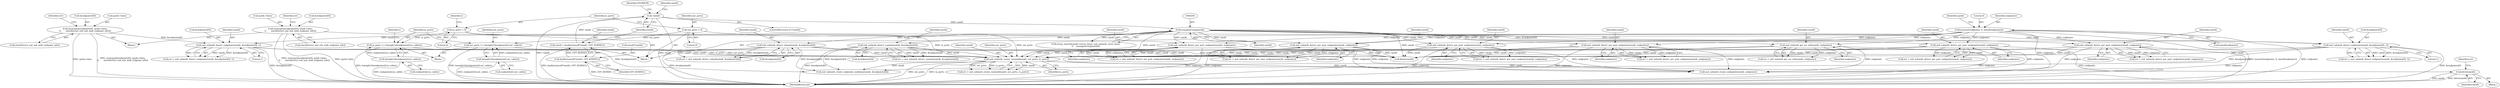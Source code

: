 digraph "0_linux_07d86ca93db7e5cdf4743564d98292042ec21af7@API" {
"1000527" [label="(Call,kfree(umidi))"];
"1000518" [label="(Call,snd_usbmidi_create_rawmidi(umidi, out_ports, in_ports))"];
"1000441" [label="(Call,snd_usbmidi_detect_per_port_endpoints(umidi, endpoints))"];
"1000203" [label="(Call,(unsigned long)umidi)"];
"1000129" [label="(Call,!umidi)"];
"1000121" [label="(Call,umidi = kzalloc(sizeof(*umidi), GFP_KERNEL))"];
"1000123" [label="(Call,kzalloc(sizeof(*umidi), GFP_KERNEL))"];
"1000206" [label="(Call,memset(endpoints, 0, sizeof(endpoints)))"];
"1000318" [label="(Call,snd_usbmidi_detect_per_port_endpoints(umidi, endpoints))"];
"1000398" [label="(Call,snd_usbmidi_detect_per_port_endpoints(umidi, endpoints))"];
"1000368" [label="(Call,snd_usbmidi_detect_endpoints(umidi, &endpoints[0], 1))"];
"1000356" [label="(Call,memcpy(&endpoints[0], quirk->data,\n\t\t       sizeof(struct snd_usb_midi_endpoint_info)))"];
"1000454" [label="(Call,snd_usbmidi_detect_per_port_endpoints(umidi, endpoints))"];
"1000222" [label="(Call,snd_usbmidi_get_ms_info(umidi, endpoints))"];
"1000281" [label="(Call,snd_usbmidi_detect_roland(umidi, &endpoints[0]))"];
"1000260" [label="(Call,snd_usbmidi_detect_endpoints(umidi, &endpoints[0], 1))"];
"1000248" [label="(Call,memcpy(&endpoints[0], quirk->data,\n\t\t       sizeof(struct snd_usb_midi_endpoint_info)))"];
"1000385" [label="(Call,snd_usbmidi_detect_per_port_endpoints(umidi, endpoints))"];
"1000345" [label="(Call,snd_usbmidi_detect_per_port_endpoints(umidi, endpoints))"];
"1000271" [label="(Call,snd_usbmidi_detect_yamaha(umidi, &endpoints[0]))"];
"1000500" [label="(Call,out_ports += hweight16(endpoints[i].out_cables))"];
"1000502" [label="(Call,hweight16(endpoints[i].out_cables))"];
"1000484" [label="(Call,out_ports = 0)"];
"1000508" [label="(Call,in_ports += hweight16(endpoints[i].in_cables))"];
"1000510" [label="(Call,hweight16(endpoints[i].in_cables))"];
"1000487" [label="(Call,in_ports = 0)"];
"1000369" [label="(Identifier,umidi)"];
"1000387" [label="(Identifier,endpoints)"];
"1000541" [label="(Call,snd_usbmidi_create_endpoints_midiman(umidi, &endpoints[0]))"];
"1000347" [label="(Identifier,endpoints)"];
"1000346" [label="(Identifier,umidi)"];
"1000269" [label="(Call,err = snd_usbmidi_detect_yamaha(umidi, &endpoints[0]))"];
"1000499" [label="(Block,)"];
"1000361" [label="(Call,quirk->data)"];
"1000123" [label="(Call,kzalloc(sizeof(*umidi), GFP_KERNEL))"];
"1000488" [label="(Identifier,in_ports)"];
"1000484" [label="(Call,out_ports = 0)"];
"1000386" [label="(Identifier,umidi)"];
"1000213" [label="(Identifier,quirk)"];
"1000282" [label="(Identifier,umidi)"];
"1000259" [label="(Identifier,err)"];
"1000208" [label="(Literal,0)"];
"1000489" [label="(Literal,0)"];
"1000530" [label="(Identifier,err)"];
"1000503" [label="(Call,endpoints[i].out_cables)"];
"1000443" [label="(Identifier,endpoints)"];
"1000224" [label="(Identifier,endpoints)"];
"1000511" [label="(Call,endpoints[i].in_cables)"];
"1000258" [label="(Call,err = snd_usbmidi_detect_endpoints(umidi, &endpoints[0], 1))"];
"1000343" [label="(Call,err = snd_usbmidi_detect_per_port_endpoints(umidi, endpoints))"];
"1000368" [label="(Call,snd_usbmidi_detect_endpoints(umidi, &endpoints[0], 1))"];
"1000367" [label="(Identifier,err)"];
"1000220" [label="(Call,err = snd_usbmidi_get_ms_info(umidi, endpoints))"];
"1000127" [label="(Identifier,GFP_KERNEL)"];
"1000249" [label="(Call,&endpoints[0])"];
"1000128" [label="(ControlStructure,if (!umidi))"];
"1000271" [label="(Call,snd_usbmidi_detect_yamaha(umidi, &endpoints[0]))"];
"1000124" [label="(Call,sizeof(*umidi))"];
"1000442" [label="(Identifier,umidi)"];
"1000456" [label="(Identifier,endpoints)"];
"1000400" [label="(Identifier,endpoints)"];
"1000516" [label="(Call,err = snd_usbmidi_create_rawmidi(umidi, out_ports, in_ports))"];
"1000526" [label="(Block,)"];
"1000508" [label="(Call,in_ports += hweight16(endpoints[i].in_cables))"];
"1000122" [label="(Identifier,umidi)"];
"1000281" [label="(Call,snd_usbmidi_detect_roland(umidi, &endpoints[0]))"];
"1000197" [label="(Call,setup_timer(&umidi->error_timer, snd_usbmidi_error_timer,\n\t\t    (unsigned long)umidi))"];
"1000279" [label="(Call,err = snd_usbmidi_detect_roland(umidi, &endpoints[0]))"];
"1000452" [label="(Call,err = snd_usbmidi_detect_per_port_endpoints(umidi, endpoints))"];
"1000518" [label="(Call,snd_usbmidi_create_rawmidi(umidi, out_ports, in_ports))"];
"1000519" [label="(Identifier,umidi)"];
"1000485" [label="(Identifier,out_ports)"];
"1000502" [label="(Call,hweight16(endpoints[i].out_cables))"];
"1000520" [label="(Identifier,out_ports)"];
"1000223" [label="(Identifier,umidi)"];
"1000206" [label="(Call,memset(endpoints, 0, sizeof(endpoints)))"];
"1000396" [label="(Call,err = snd_usbmidi_detect_per_port_endpoints(umidi, endpoints))"];
"1000366" [label="(Call,err = snd_usbmidi_detect_endpoints(umidi, &endpoints[0], 1))"];
"1000455" [label="(Identifier,umidi)"];
"1000272" [label="(Identifier,umidi)"];
"1000487" [label="(Call,in_ports = 0)"];
"1000273" [label="(Call,&endpoints[0])"];
"1000480" [label="(Call,kfree(umidi))"];
"1000501" [label="(Identifier,out_ports)"];
"1000218" [label="(Block,)"];
"1000498" [label="(Identifier,i)"];
"1000500" [label="(Call,out_ports += hweight16(endpoints[i].out_cables))"];
"1000205" [label="(Identifier,umidi)"];
"1000441" [label="(Call,snd_usbmidi_detect_per_port_endpoints(umidi, endpoints))"];
"1000319" [label="(Identifier,umidi)"];
"1000222" [label="(Call,snd_usbmidi_get_ms_info(umidi, endpoints))"];
"1000318" [label="(Call,snd_usbmidi_detect_per_port_endpoints(umidi, endpoints))"];
"1000130" [label="(Identifier,umidi)"];
"1000316" [label="(Call,err = snd_usbmidi_detect_per_port_endpoints(umidi, endpoints))"];
"1000253" [label="(Call,quirk->data)"];
"1000572" [label="(MethodReturn,int)"];
"1000133" [label="(Identifier,ENOMEM)"];
"1000357" [label="(Call,&endpoints[0])"];
"1000439" [label="(Call,err = snd_usbmidi_detect_per_port_endpoints(umidi, endpoints))"];
"1000492" [label="(Identifier,i)"];
"1000209" [label="(Call,sizeof(endpoints))"];
"1000527" [label="(Call,kfree(umidi))"];
"1000398" [label="(Call,snd_usbmidi_detect_per_port_endpoints(umidi, endpoints))"];
"1000262" [label="(Call,&endpoints[0])"];
"1000256" [label="(Call,sizeof(struct snd_usb_midi_endpoint_info))"];
"1000364" [label="(Call,sizeof(struct snd_usb_midi_endpoint_info))"];
"1000370" [label="(Call,&endpoints[0])"];
"1000383" [label="(Call,err = snd_usbmidi_detect_per_port_endpoints(umidi, endpoints))"];
"1000261" [label="(Identifier,umidi)"];
"1000454" [label="(Call,snd_usbmidi_detect_per_port_endpoints(umidi, endpoints))"];
"1000509" [label="(Identifier,in_ports)"];
"1000283" [label="(Call,&endpoints[0])"];
"1000521" [label="(Identifier,in_ports)"];
"1000550" [label="(Call,snd_usbmidi_create_endpoints(umidi, endpoints))"];
"1000121" [label="(Call,umidi = kzalloc(sizeof(*umidi), GFP_KERNEL))"];
"1000399" [label="(Identifier,umidi)"];
"1000486" [label="(Literal,0)"];
"1000114" [label="(Block,)"];
"1000385" [label="(Call,snd_usbmidi_detect_per_port_endpoints(umidi, endpoints))"];
"1000136" [label="(Identifier,umidi)"];
"1000260" [label="(Call,snd_usbmidi_detect_endpoints(umidi, &endpoints[0], 1))"];
"1000129" [label="(Call,!umidi)"];
"1000345" [label="(Call,snd_usbmidi_detect_per_port_endpoints(umidi, endpoints))"];
"1000320" [label="(Identifier,endpoints)"];
"1000248" [label="(Call,memcpy(&endpoints[0], quirk->data,\n\t\t       sizeof(struct snd_usb_midi_endpoint_info)))"];
"1000510" [label="(Call,hweight16(endpoints[i].in_cables))"];
"1000207" [label="(Identifier,endpoints)"];
"1000203" [label="(Call,(unsigned long)umidi)"];
"1000528" [label="(Identifier,umidi)"];
"1000356" [label="(Call,memcpy(&endpoints[0], quirk->data,\n\t\t       sizeof(struct snd_usb_midi_endpoint_info)))"];
"1000374" [label="(Literal,1)"];
"1000266" [label="(Literal,1)"];
"1000527" -> "1000526"  [label="AST: "];
"1000527" -> "1000528"  [label="CFG: "];
"1000528" -> "1000527"  [label="AST: "];
"1000530" -> "1000527"  [label="CFG: "];
"1000527" -> "1000572"  [label="DDG: umidi"];
"1000527" -> "1000572"  [label="DDG: kfree(umidi)"];
"1000518" -> "1000527"  [label="DDG: umidi"];
"1000518" -> "1000516"  [label="AST: "];
"1000518" -> "1000521"  [label="CFG: "];
"1000519" -> "1000518"  [label="AST: "];
"1000520" -> "1000518"  [label="AST: "];
"1000521" -> "1000518"  [label="AST: "];
"1000516" -> "1000518"  [label="CFG: "];
"1000518" -> "1000572"  [label="DDG: out_ports"];
"1000518" -> "1000572"  [label="DDG: in_ports"];
"1000518" -> "1000516"  [label="DDG: umidi"];
"1000518" -> "1000516"  [label="DDG: out_ports"];
"1000518" -> "1000516"  [label="DDG: in_ports"];
"1000441" -> "1000518"  [label="DDG: umidi"];
"1000318" -> "1000518"  [label="DDG: umidi"];
"1000203" -> "1000518"  [label="DDG: umidi"];
"1000398" -> "1000518"  [label="DDG: umidi"];
"1000368" -> "1000518"  [label="DDG: umidi"];
"1000454" -> "1000518"  [label="DDG: umidi"];
"1000222" -> "1000518"  [label="DDG: umidi"];
"1000281" -> "1000518"  [label="DDG: umidi"];
"1000260" -> "1000518"  [label="DDG: umidi"];
"1000385" -> "1000518"  [label="DDG: umidi"];
"1000345" -> "1000518"  [label="DDG: umidi"];
"1000271" -> "1000518"  [label="DDG: umidi"];
"1000500" -> "1000518"  [label="DDG: out_ports"];
"1000484" -> "1000518"  [label="DDG: out_ports"];
"1000508" -> "1000518"  [label="DDG: in_ports"];
"1000487" -> "1000518"  [label="DDG: in_ports"];
"1000518" -> "1000541"  [label="DDG: umidi"];
"1000518" -> "1000550"  [label="DDG: umidi"];
"1000441" -> "1000439"  [label="AST: "];
"1000441" -> "1000443"  [label="CFG: "];
"1000442" -> "1000441"  [label="AST: "];
"1000443" -> "1000441"  [label="AST: "];
"1000439" -> "1000441"  [label="CFG: "];
"1000441" -> "1000572"  [label="DDG: endpoints"];
"1000441" -> "1000439"  [label="DDG: umidi"];
"1000441" -> "1000439"  [label="DDG: endpoints"];
"1000203" -> "1000441"  [label="DDG: umidi"];
"1000206" -> "1000441"  [label="DDG: endpoints"];
"1000441" -> "1000480"  [label="DDG: umidi"];
"1000441" -> "1000550"  [label="DDG: endpoints"];
"1000203" -> "1000197"  [label="AST: "];
"1000203" -> "1000205"  [label="CFG: "];
"1000204" -> "1000203"  [label="AST: "];
"1000205" -> "1000203"  [label="AST: "];
"1000197" -> "1000203"  [label="CFG: "];
"1000203" -> "1000197"  [label="DDG: umidi"];
"1000129" -> "1000203"  [label="DDG: umidi"];
"1000203" -> "1000222"  [label="DDG: umidi"];
"1000203" -> "1000260"  [label="DDG: umidi"];
"1000203" -> "1000271"  [label="DDG: umidi"];
"1000203" -> "1000281"  [label="DDG: umidi"];
"1000203" -> "1000318"  [label="DDG: umidi"];
"1000203" -> "1000345"  [label="DDG: umidi"];
"1000203" -> "1000368"  [label="DDG: umidi"];
"1000203" -> "1000385"  [label="DDG: umidi"];
"1000203" -> "1000398"  [label="DDG: umidi"];
"1000203" -> "1000454"  [label="DDG: umidi"];
"1000203" -> "1000480"  [label="DDG: umidi"];
"1000129" -> "1000128"  [label="AST: "];
"1000129" -> "1000130"  [label="CFG: "];
"1000130" -> "1000129"  [label="AST: "];
"1000133" -> "1000129"  [label="CFG: "];
"1000136" -> "1000129"  [label="CFG: "];
"1000129" -> "1000572"  [label="DDG: umidi"];
"1000129" -> "1000572"  [label="DDG: !umidi"];
"1000121" -> "1000129"  [label="DDG: umidi"];
"1000121" -> "1000114"  [label="AST: "];
"1000121" -> "1000123"  [label="CFG: "];
"1000122" -> "1000121"  [label="AST: "];
"1000123" -> "1000121"  [label="AST: "];
"1000130" -> "1000121"  [label="CFG: "];
"1000121" -> "1000572"  [label="DDG: kzalloc(sizeof(*umidi), GFP_KERNEL)"];
"1000123" -> "1000121"  [label="DDG: GFP_KERNEL"];
"1000123" -> "1000127"  [label="CFG: "];
"1000124" -> "1000123"  [label="AST: "];
"1000127" -> "1000123"  [label="AST: "];
"1000123" -> "1000572"  [label="DDG: GFP_KERNEL"];
"1000206" -> "1000114"  [label="AST: "];
"1000206" -> "1000209"  [label="CFG: "];
"1000207" -> "1000206"  [label="AST: "];
"1000208" -> "1000206"  [label="AST: "];
"1000209" -> "1000206"  [label="AST: "];
"1000213" -> "1000206"  [label="CFG: "];
"1000206" -> "1000572"  [label="DDG: memset(endpoints, 0, sizeof(endpoints))"];
"1000206" -> "1000572"  [label="DDG: endpoints"];
"1000206" -> "1000222"  [label="DDG: endpoints"];
"1000206" -> "1000318"  [label="DDG: endpoints"];
"1000206" -> "1000345"  [label="DDG: endpoints"];
"1000206" -> "1000385"  [label="DDG: endpoints"];
"1000206" -> "1000398"  [label="DDG: endpoints"];
"1000206" -> "1000454"  [label="DDG: endpoints"];
"1000206" -> "1000550"  [label="DDG: endpoints"];
"1000318" -> "1000316"  [label="AST: "];
"1000318" -> "1000320"  [label="CFG: "];
"1000319" -> "1000318"  [label="AST: "];
"1000320" -> "1000318"  [label="AST: "];
"1000316" -> "1000318"  [label="CFG: "];
"1000318" -> "1000572"  [label="DDG: endpoints"];
"1000318" -> "1000316"  [label="DDG: umidi"];
"1000318" -> "1000316"  [label="DDG: endpoints"];
"1000318" -> "1000480"  [label="DDG: umidi"];
"1000318" -> "1000550"  [label="DDG: endpoints"];
"1000398" -> "1000396"  [label="AST: "];
"1000398" -> "1000400"  [label="CFG: "];
"1000399" -> "1000398"  [label="AST: "];
"1000400" -> "1000398"  [label="AST: "];
"1000396" -> "1000398"  [label="CFG: "];
"1000398" -> "1000572"  [label="DDG: endpoints"];
"1000398" -> "1000396"  [label="DDG: umidi"];
"1000398" -> "1000396"  [label="DDG: endpoints"];
"1000398" -> "1000480"  [label="DDG: umidi"];
"1000398" -> "1000550"  [label="DDG: endpoints"];
"1000368" -> "1000366"  [label="AST: "];
"1000368" -> "1000374"  [label="CFG: "];
"1000369" -> "1000368"  [label="AST: "];
"1000370" -> "1000368"  [label="AST: "];
"1000374" -> "1000368"  [label="AST: "];
"1000366" -> "1000368"  [label="CFG: "];
"1000368" -> "1000572"  [label="DDG: &endpoints[0]"];
"1000368" -> "1000366"  [label="DDG: umidi"];
"1000368" -> "1000366"  [label="DDG: &endpoints[0]"];
"1000368" -> "1000366"  [label="DDG: 1"];
"1000356" -> "1000368"  [label="DDG: &endpoints[0]"];
"1000368" -> "1000480"  [label="DDG: umidi"];
"1000368" -> "1000541"  [label="DDG: &endpoints[0]"];
"1000356" -> "1000218"  [label="AST: "];
"1000356" -> "1000364"  [label="CFG: "];
"1000357" -> "1000356"  [label="AST: "];
"1000361" -> "1000356"  [label="AST: "];
"1000364" -> "1000356"  [label="AST: "];
"1000367" -> "1000356"  [label="CFG: "];
"1000356" -> "1000572"  [label="DDG: memcpy(&endpoints[0], quirk->data,\n\t\t       sizeof(struct snd_usb_midi_endpoint_info))"];
"1000356" -> "1000572"  [label="DDG: quirk->data"];
"1000454" -> "1000452"  [label="AST: "];
"1000454" -> "1000456"  [label="CFG: "];
"1000455" -> "1000454"  [label="AST: "];
"1000456" -> "1000454"  [label="AST: "];
"1000452" -> "1000454"  [label="CFG: "];
"1000454" -> "1000572"  [label="DDG: endpoints"];
"1000454" -> "1000452"  [label="DDG: umidi"];
"1000454" -> "1000452"  [label="DDG: endpoints"];
"1000454" -> "1000480"  [label="DDG: umidi"];
"1000454" -> "1000550"  [label="DDG: endpoints"];
"1000222" -> "1000220"  [label="AST: "];
"1000222" -> "1000224"  [label="CFG: "];
"1000223" -> "1000222"  [label="AST: "];
"1000224" -> "1000222"  [label="AST: "];
"1000220" -> "1000222"  [label="CFG: "];
"1000222" -> "1000572"  [label="DDG: endpoints"];
"1000222" -> "1000220"  [label="DDG: umidi"];
"1000222" -> "1000220"  [label="DDG: endpoints"];
"1000222" -> "1000480"  [label="DDG: umidi"];
"1000222" -> "1000550"  [label="DDG: endpoints"];
"1000281" -> "1000279"  [label="AST: "];
"1000281" -> "1000283"  [label="CFG: "];
"1000282" -> "1000281"  [label="AST: "];
"1000283" -> "1000281"  [label="AST: "];
"1000279" -> "1000281"  [label="CFG: "];
"1000281" -> "1000572"  [label="DDG: &endpoints[0]"];
"1000281" -> "1000279"  [label="DDG: umidi"];
"1000281" -> "1000279"  [label="DDG: &endpoints[0]"];
"1000281" -> "1000480"  [label="DDG: umidi"];
"1000281" -> "1000541"  [label="DDG: &endpoints[0]"];
"1000260" -> "1000258"  [label="AST: "];
"1000260" -> "1000266"  [label="CFG: "];
"1000261" -> "1000260"  [label="AST: "];
"1000262" -> "1000260"  [label="AST: "];
"1000266" -> "1000260"  [label="AST: "];
"1000258" -> "1000260"  [label="CFG: "];
"1000260" -> "1000572"  [label="DDG: &endpoints[0]"];
"1000260" -> "1000258"  [label="DDG: umidi"];
"1000260" -> "1000258"  [label="DDG: &endpoints[0]"];
"1000260" -> "1000258"  [label="DDG: 1"];
"1000248" -> "1000260"  [label="DDG: &endpoints[0]"];
"1000260" -> "1000480"  [label="DDG: umidi"];
"1000260" -> "1000541"  [label="DDG: &endpoints[0]"];
"1000248" -> "1000218"  [label="AST: "];
"1000248" -> "1000256"  [label="CFG: "];
"1000249" -> "1000248"  [label="AST: "];
"1000253" -> "1000248"  [label="AST: "];
"1000256" -> "1000248"  [label="AST: "];
"1000259" -> "1000248"  [label="CFG: "];
"1000248" -> "1000572"  [label="DDG: memcpy(&endpoints[0], quirk->data,\n\t\t       sizeof(struct snd_usb_midi_endpoint_info))"];
"1000248" -> "1000572"  [label="DDG: quirk->data"];
"1000385" -> "1000383"  [label="AST: "];
"1000385" -> "1000387"  [label="CFG: "];
"1000386" -> "1000385"  [label="AST: "];
"1000387" -> "1000385"  [label="AST: "];
"1000383" -> "1000385"  [label="CFG: "];
"1000385" -> "1000572"  [label="DDG: endpoints"];
"1000385" -> "1000383"  [label="DDG: umidi"];
"1000385" -> "1000383"  [label="DDG: endpoints"];
"1000385" -> "1000480"  [label="DDG: umidi"];
"1000385" -> "1000550"  [label="DDG: endpoints"];
"1000345" -> "1000343"  [label="AST: "];
"1000345" -> "1000347"  [label="CFG: "];
"1000346" -> "1000345"  [label="AST: "];
"1000347" -> "1000345"  [label="AST: "];
"1000343" -> "1000345"  [label="CFG: "];
"1000345" -> "1000572"  [label="DDG: endpoints"];
"1000345" -> "1000343"  [label="DDG: umidi"];
"1000345" -> "1000343"  [label="DDG: endpoints"];
"1000345" -> "1000480"  [label="DDG: umidi"];
"1000345" -> "1000550"  [label="DDG: endpoints"];
"1000271" -> "1000269"  [label="AST: "];
"1000271" -> "1000273"  [label="CFG: "];
"1000272" -> "1000271"  [label="AST: "];
"1000273" -> "1000271"  [label="AST: "];
"1000269" -> "1000271"  [label="CFG: "];
"1000271" -> "1000572"  [label="DDG: &endpoints[0]"];
"1000271" -> "1000269"  [label="DDG: umidi"];
"1000271" -> "1000269"  [label="DDG: &endpoints[0]"];
"1000271" -> "1000480"  [label="DDG: umidi"];
"1000271" -> "1000541"  [label="DDG: &endpoints[0]"];
"1000500" -> "1000499"  [label="AST: "];
"1000500" -> "1000502"  [label="CFG: "];
"1000501" -> "1000500"  [label="AST: "];
"1000502" -> "1000500"  [label="AST: "];
"1000509" -> "1000500"  [label="CFG: "];
"1000500" -> "1000572"  [label="DDG: hweight16(endpoints[i].out_cables)"];
"1000502" -> "1000500"  [label="DDG: endpoints[i].out_cables"];
"1000484" -> "1000500"  [label="DDG: out_ports"];
"1000502" -> "1000503"  [label="CFG: "];
"1000503" -> "1000502"  [label="AST: "];
"1000502" -> "1000572"  [label="DDG: endpoints[i].out_cables"];
"1000484" -> "1000114"  [label="AST: "];
"1000484" -> "1000486"  [label="CFG: "];
"1000485" -> "1000484"  [label="AST: "];
"1000486" -> "1000484"  [label="AST: "];
"1000488" -> "1000484"  [label="CFG: "];
"1000508" -> "1000499"  [label="AST: "];
"1000508" -> "1000510"  [label="CFG: "];
"1000509" -> "1000508"  [label="AST: "];
"1000510" -> "1000508"  [label="AST: "];
"1000498" -> "1000508"  [label="CFG: "];
"1000508" -> "1000572"  [label="DDG: hweight16(endpoints[i].in_cables)"];
"1000510" -> "1000508"  [label="DDG: endpoints[i].in_cables"];
"1000487" -> "1000508"  [label="DDG: in_ports"];
"1000510" -> "1000511"  [label="CFG: "];
"1000511" -> "1000510"  [label="AST: "];
"1000510" -> "1000572"  [label="DDG: endpoints[i].in_cables"];
"1000487" -> "1000114"  [label="AST: "];
"1000487" -> "1000489"  [label="CFG: "];
"1000488" -> "1000487"  [label="AST: "];
"1000489" -> "1000487"  [label="AST: "];
"1000492" -> "1000487"  [label="CFG: "];
}

